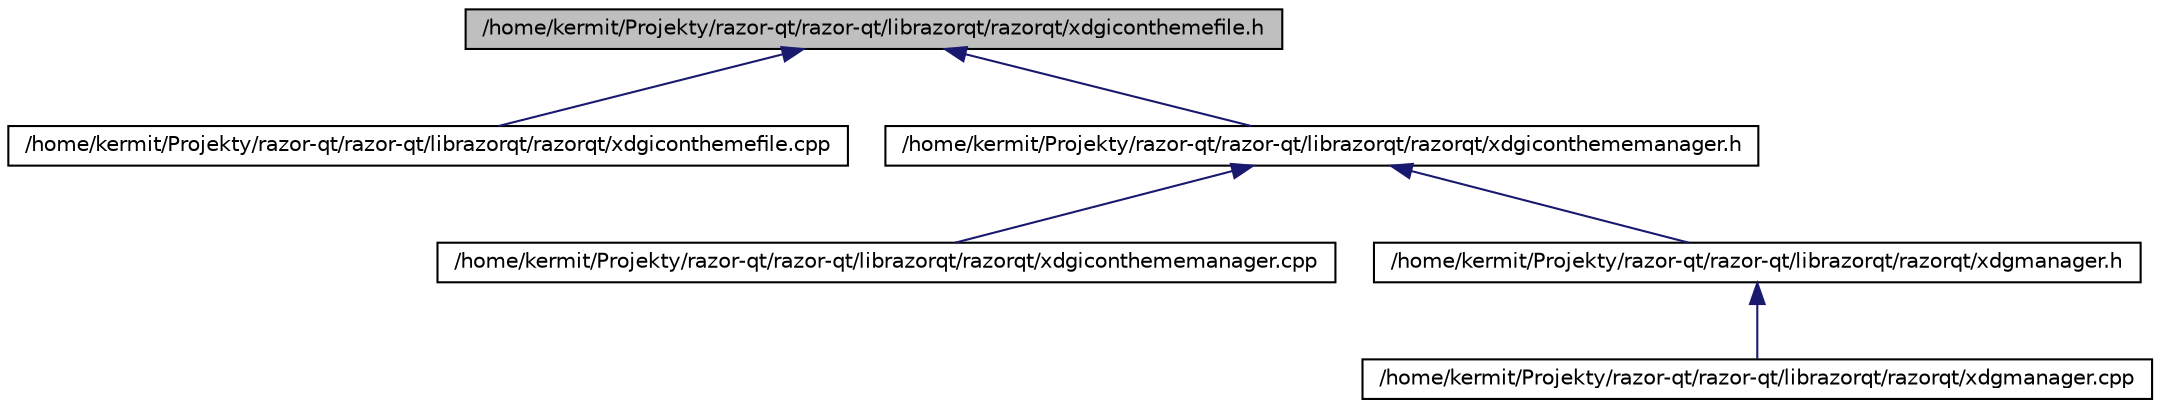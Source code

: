 digraph G
{
  edge [fontname="Helvetica",fontsize="10",labelfontname="Helvetica",labelfontsize="10"];
  node [fontname="Helvetica",fontsize="10",shape=record];
  Node1 [label="/home/kermit/Projekty/razor-qt/razor-qt/librazorqt/razorqt/xdgiconthemefile.h",height=0.2,width=0.4,color="black", fillcolor="grey75", style="filled" fontcolor="black"];
  Node1 -> Node2 [dir=back,color="midnightblue",fontsize="10",style="solid",fontname="Helvetica"];
  Node2 [label="/home/kermit/Projekty/razor-qt/razor-qt/librazorqt/razorqt/xdgiconthemefile.cpp",height=0.2,width=0.4,color="black", fillcolor="white", style="filled",URL="$xdgiconthemefile_8cpp.html",tooltip="Implements the class Xdgiconthemefile."];
  Node1 -> Node3 [dir=back,color="midnightblue",fontsize="10",style="solid",fontname="Helvetica"];
  Node3 [label="/home/kermit/Projekty/razor-qt/razor-qt/librazorqt/razorqt/xdgiconthememanager.h",height=0.2,width=0.4,color="black", fillcolor="white", style="filled",URL="$xdgiconthememanager_8h.html",tooltip="Declares the class Xdgiconthememanager."];
  Node3 -> Node4 [dir=back,color="midnightblue",fontsize="10",style="solid",fontname="Helvetica"];
  Node4 [label="/home/kermit/Projekty/razor-qt/razor-qt/librazorqt/razorqt/xdgiconthememanager.cpp",height=0.2,width=0.4,color="black", fillcolor="white", style="filled",URL="$xdgiconthememanager_8cpp.html",tooltip="Implements the class Xdgiconthemefile."];
  Node3 -> Node5 [dir=back,color="midnightblue",fontsize="10",style="solid",fontname="Helvetica"];
  Node5 [label="/home/kermit/Projekty/razor-qt/razor-qt/librazorqt/razorqt/xdgmanager.h",height=0.2,width=0.4,color="black", fillcolor="white", style="filled",URL="$xdgmanager_8h.html",tooltip="Declares the class &quot;Xdgmanager.h&quot;."];
  Node5 -> Node6 [dir=back,color="midnightblue",fontsize="10",style="solid",fontname="Helvetica"];
  Node6 [label="/home/kermit/Projekty/razor-qt/razor-qt/librazorqt/razorqt/xdgmanager.cpp",height=0.2,width=0.4,color="black", fillcolor="white", style="filled",URL="$xdgmanager_8cpp.html",tooltip="Implements the class &quot;Xdgmanager.h&quot;."];
}
